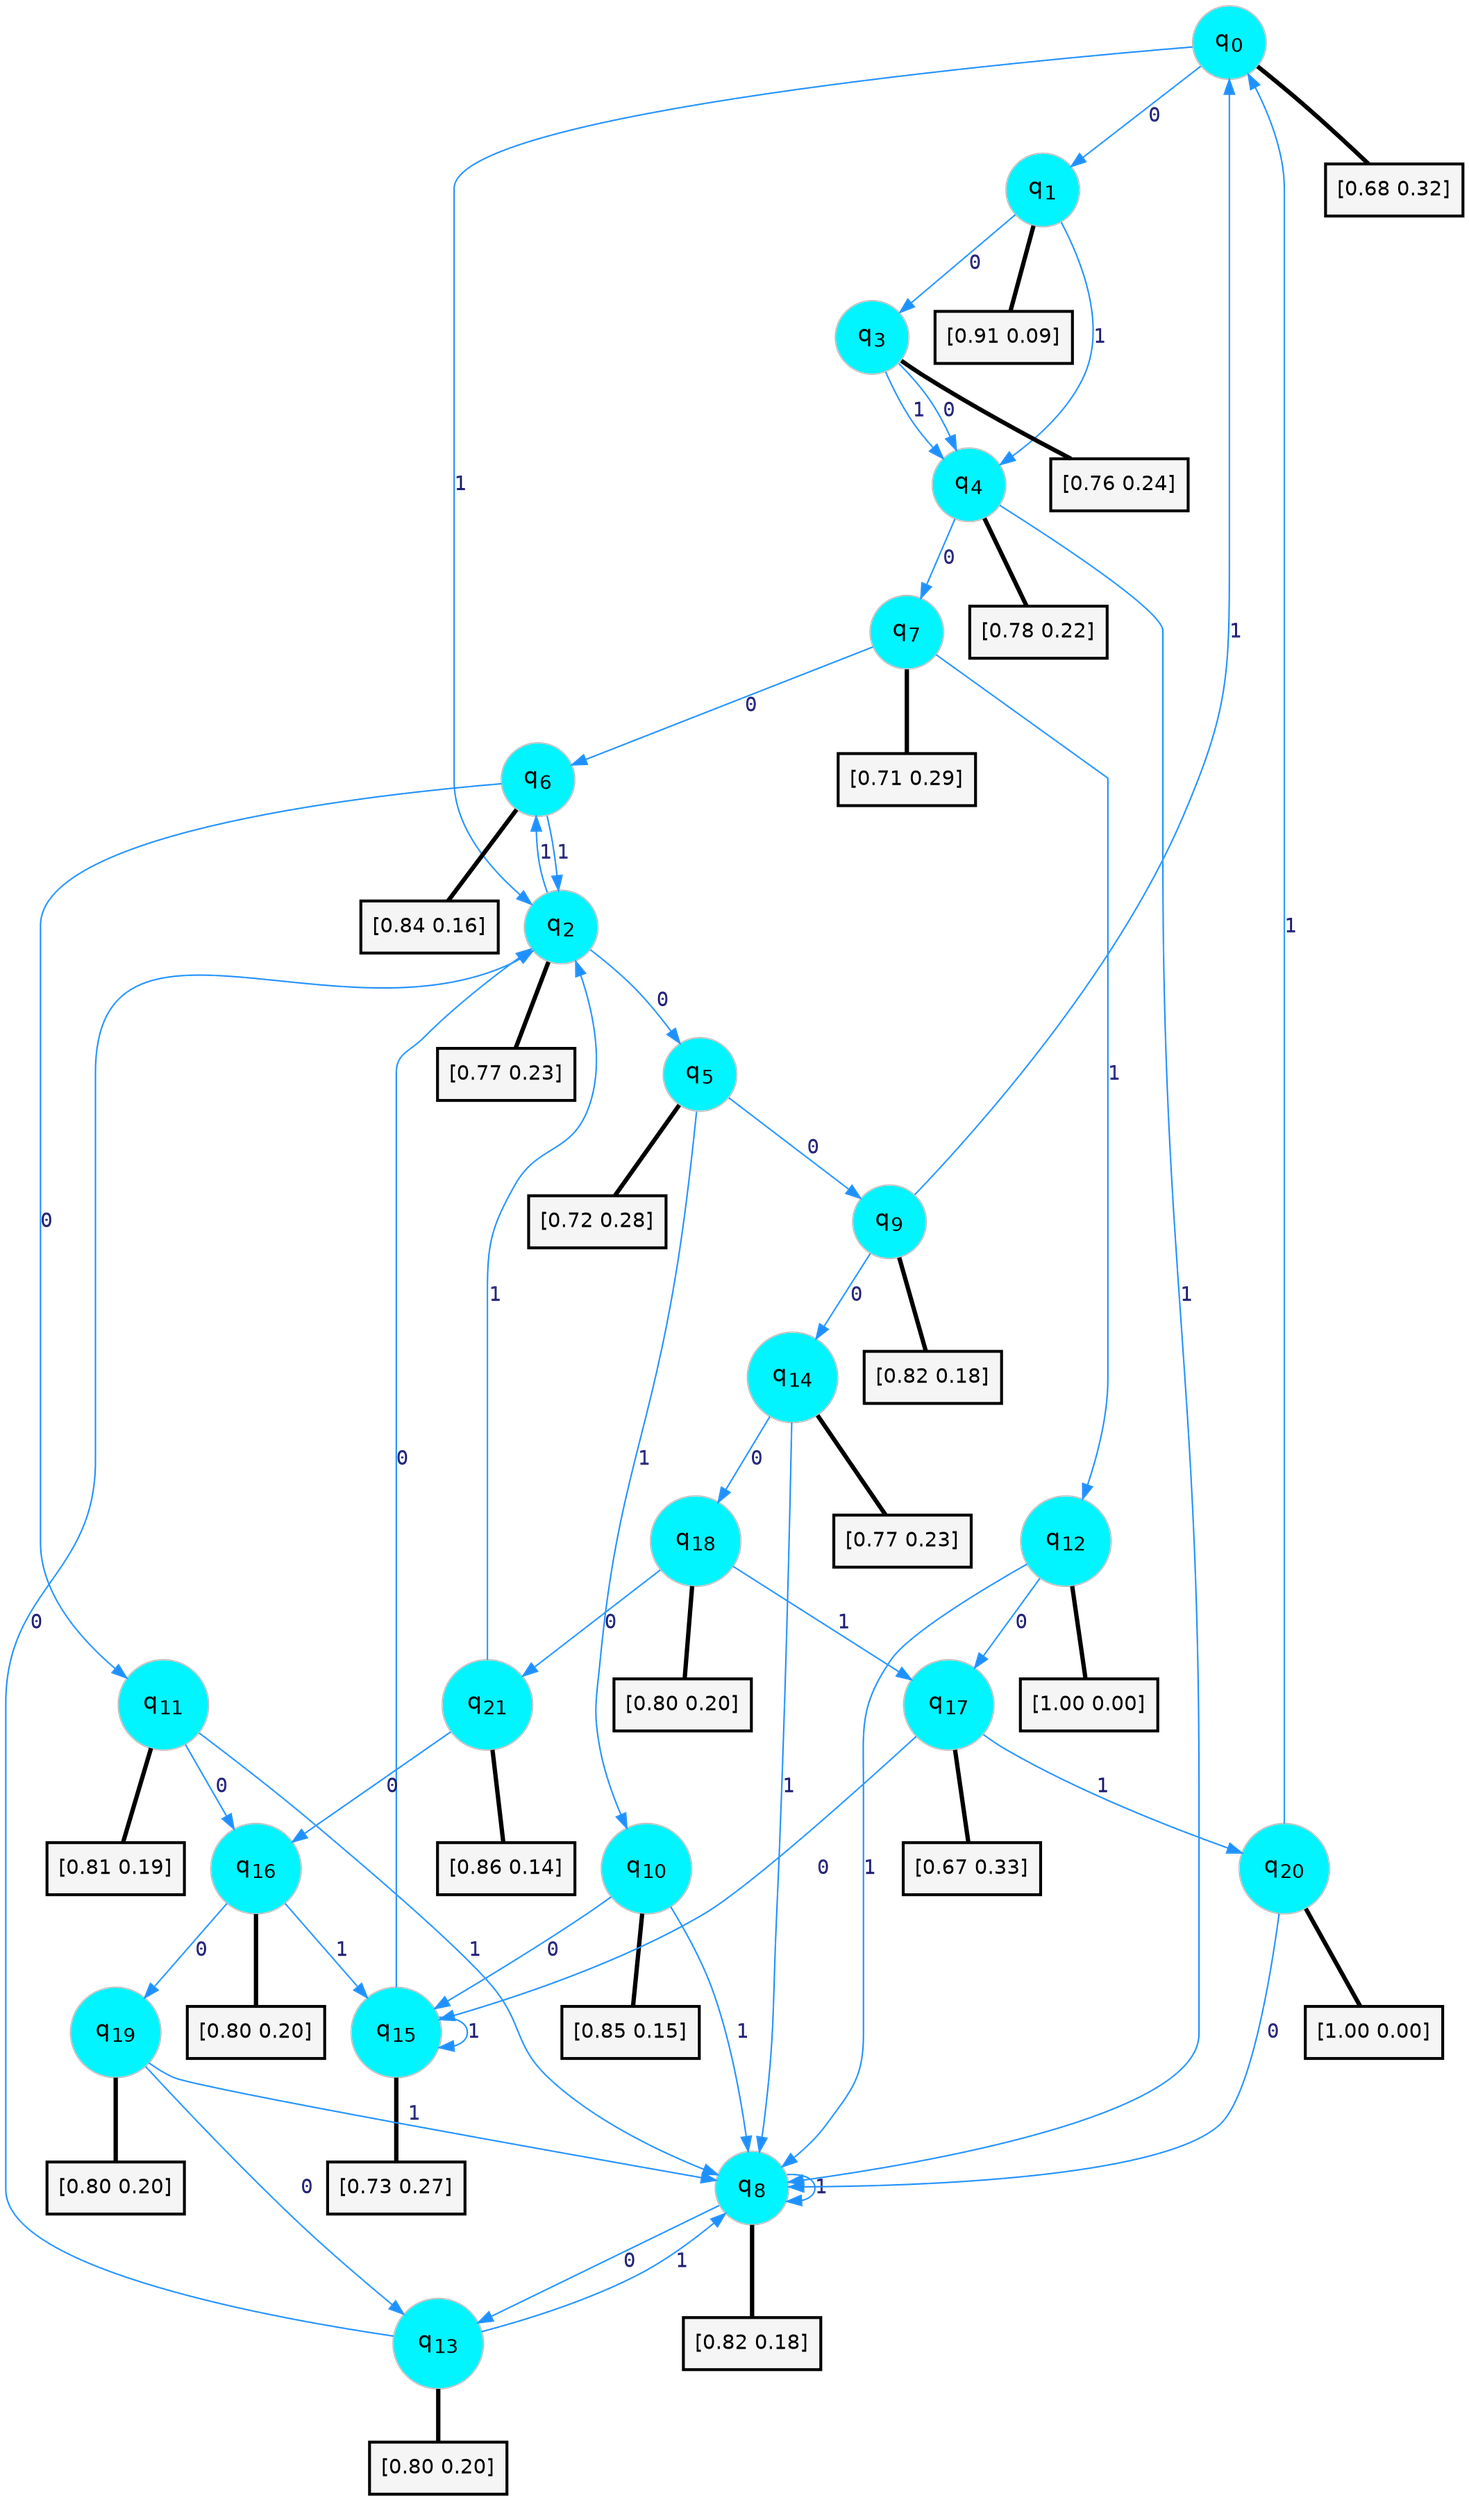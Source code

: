 digraph G {
graph [
bgcolor=transparent, dpi=300, rankdir=TD, size="40,25"];
node [
color=gray, fillcolor=turquoise1, fontcolor=black, fontname=Helvetica, fontsize=16, fontweight=bold, shape=circle, style=filled];
edge [
arrowsize=1, color=dodgerblue1, fontcolor=midnightblue, fontname=courier, fontweight=bold, penwidth=1, style=solid, weight=20];
0[label=<q<SUB>0</SUB>>];
1[label=<q<SUB>1</SUB>>];
2[label=<q<SUB>2</SUB>>];
3[label=<q<SUB>3</SUB>>];
4[label=<q<SUB>4</SUB>>];
5[label=<q<SUB>5</SUB>>];
6[label=<q<SUB>6</SUB>>];
7[label=<q<SUB>7</SUB>>];
8[label=<q<SUB>8</SUB>>];
9[label=<q<SUB>9</SUB>>];
10[label=<q<SUB>10</SUB>>];
11[label=<q<SUB>11</SUB>>];
12[label=<q<SUB>12</SUB>>];
13[label=<q<SUB>13</SUB>>];
14[label=<q<SUB>14</SUB>>];
15[label=<q<SUB>15</SUB>>];
16[label=<q<SUB>16</SUB>>];
17[label=<q<SUB>17</SUB>>];
18[label=<q<SUB>18</SUB>>];
19[label=<q<SUB>19</SUB>>];
20[label=<q<SUB>20</SUB>>];
21[label=<q<SUB>21</SUB>>];
22[label="[0.68 0.32]", shape=box,fontcolor=black, fontname=Helvetica, fontsize=14, penwidth=2, fillcolor=whitesmoke,color=black];
23[label="[0.91 0.09]", shape=box,fontcolor=black, fontname=Helvetica, fontsize=14, penwidth=2, fillcolor=whitesmoke,color=black];
24[label="[0.77 0.23]", shape=box,fontcolor=black, fontname=Helvetica, fontsize=14, penwidth=2, fillcolor=whitesmoke,color=black];
25[label="[0.76 0.24]", shape=box,fontcolor=black, fontname=Helvetica, fontsize=14, penwidth=2, fillcolor=whitesmoke,color=black];
26[label="[0.78 0.22]", shape=box,fontcolor=black, fontname=Helvetica, fontsize=14, penwidth=2, fillcolor=whitesmoke,color=black];
27[label="[0.72 0.28]", shape=box,fontcolor=black, fontname=Helvetica, fontsize=14, penwidth=2, fillcolor=whitesmoke,color=black];
28[label="[0.84 0.16]", shape=box,fontcolor=black, fontname=Helvetica, fontsize=14, penwidth=2, fillcolor=whitesmoke,color=black];
29[label="[0.71 0.29]", shape=box,fontcolor=black, fontname=Helvetica, fontsize=14, penwidth=2, fillcolor=whitesmoke,color=black];
30[label="[0.82 0.18]", shape=box,fontcolor=black, fontname=Helvetica, fontsize=14, penwidth=2, fillcolor=whitesmoke,color=black];
31[label="[0.82 0.18]", shape=box,fontcolor=black, fontname=Helvetica, fontsize=14, penwidth=2, fillcolor=whitesmoke,color=black];
32[label="[0.85 0.15]", shape=box,fontcolor=black, fontname=Helvetica, fontsize=14, penwidth=2, fillcolor=whitesmoke,color=black];
33[label="[0.81 0.19]", shape=box,fontcolor=black, fontname=Helvetica, fontsize=14, penwidth=2, fillcolor=whitesmoke,color=black];
34[label="[1.00 0.00]", shape=box,fontcolor=black, fontname=Helvetica, fontsize=14, penwidth=2, fillcolor=whitesmoke,color=black];
35[label="[0.80 0.20]", shape=box,fontcolor=black, fontname=Helvetica, fontsize=14, penwidth=2, fillcolor=whitesmoke,color=black];
36[label="[0.77 0.23]", shape=box,fontcolor=black, fontname=Helvetica, fontsize=14, penwidth=2, fillcolor=whitesmoke,color=black];
37[label="[0.73 0.27]", shape=box,fontcolor=black, fontname=Helvetica, fontsize=14, penwidth=2, fillcolor=whitesmoke,color=black];
38[label="[0.80 0.20]", shape=box,fontcolor=black, fontname=Helvetica, fontsize=14, penwidth=2, fillcolor=whitesmoke,color=black];
39[label="[0.67 0.33]", shape=box,fontcolor=black, fontname=Helvetica, fontsize=14, penwidth=2, fillcolor=whitesmoke,color=black];
40[label="[0.80 0.20]", shape=box,fontcolor=black, fontname=Helvetica, fontsize=14, penwidth=2, fillcolor=whitesmoke,color=black];
41[label="[0.80 0.20]", shape=box,fontcolor=black, fontname=Helvetica, fontsize=14, penwidth=2, fillcolor=whitesmoke,color=black];
42[label="[1.00 0.00]", shape=box,fontcolor=black, fontname=Helvetica, fontsize=14, penwidth=2, fillcolor=whitesmoke,color=black];
43[label="[0.86 0.14]", shape=box,fontcolor=black, fontname=Helvetica, fontsize=14, penwidth=2, fillcolor=whitesmoke,color=black];
0->1 [label=0];
0->2 [label=1];
0->22 [arrowhead=none, penwidth=3,color=black];
1->3 [label=0];
1->4 [label=1];
1->23 [arrowhead=none, penwidth=3,color=black];
2->5 [label=0];
2->6 [label=1];
2->24 [arrowhead=none, penwidth=3,color=black];
3->4 [label=0];
3->4 [label=1];
3->25 [arrowhead=none, penwidth=3,color=black];
4->7 [label=0];
4->8 [label=1];
4->26 [arrowhead=none, penwidth=3,color=black];
5->9 [label=0];
5->10 [label=1];
5->27 [arrowhead=none, penwidth=3,color=black];
6->11 [label=0];
6->2 [label=1];
6->28 [arrowhead=none, penwidth=3,color=black];
7->6 [label=0];
7->12 [label=1];
7->29 [arrowhead=none, penwidth=3,color=black];
8->13 [label=0];
8->8 [label=1];
8->30 [arrowhead=none, penwidth=3,color=black];
9->14 [label=0];
9->0 [label=1];
9->31 [arrowhead=none, penwidth=3,color=black];
10->15 [label=0];
10->8 [label=1];
10->32 [arrowhead=none, penwidth=3,color=black];
11->16 [label=0];
11->8 [label=1];
11->33 [arrowhead=none, penwidth=3,color=black];
12->17 [label=0];
12->8 [label=1];
12->34 [arrowhead=none, penwidth=3,color=black];
13->2 [label=0];
13->8 [label=1];
13->35 [arrowhead=none, penwidth=3,color=black];
14->18 [label=0];
14->8 [label=1];
14->36 [arrowhead=none, penwidth=3,color=black];
15->2 [label=0];
15->15 [label=1];
15->37 [arrowhead=none, penwidth=3,color=black];
16->19 [label=0];
16->15 [label=1];
16->38 [arrowhead=none, penwidth=3,color=black];
17->15 [label=0];
17->20 [label=1];
17->39 [arrowhead=none, penwidth=3,color=black];
18->21 [label=0];
18->17 [label=1];
18->40 [arrowhead=none, penwidth=3,color=black];
19->13 [label=0];
19->8 [label=1];
19->41 [arrowhead=none, penwidth=3,color=black];
20->8 [label=0];
20->0 [label=1];
20->42 [arrowhead=none, penwidth=3,color=black];
21->16 [label=0];
21->2 [label=1];
21->43 [arrowhead=none, penwidth=3,color=black];
}
